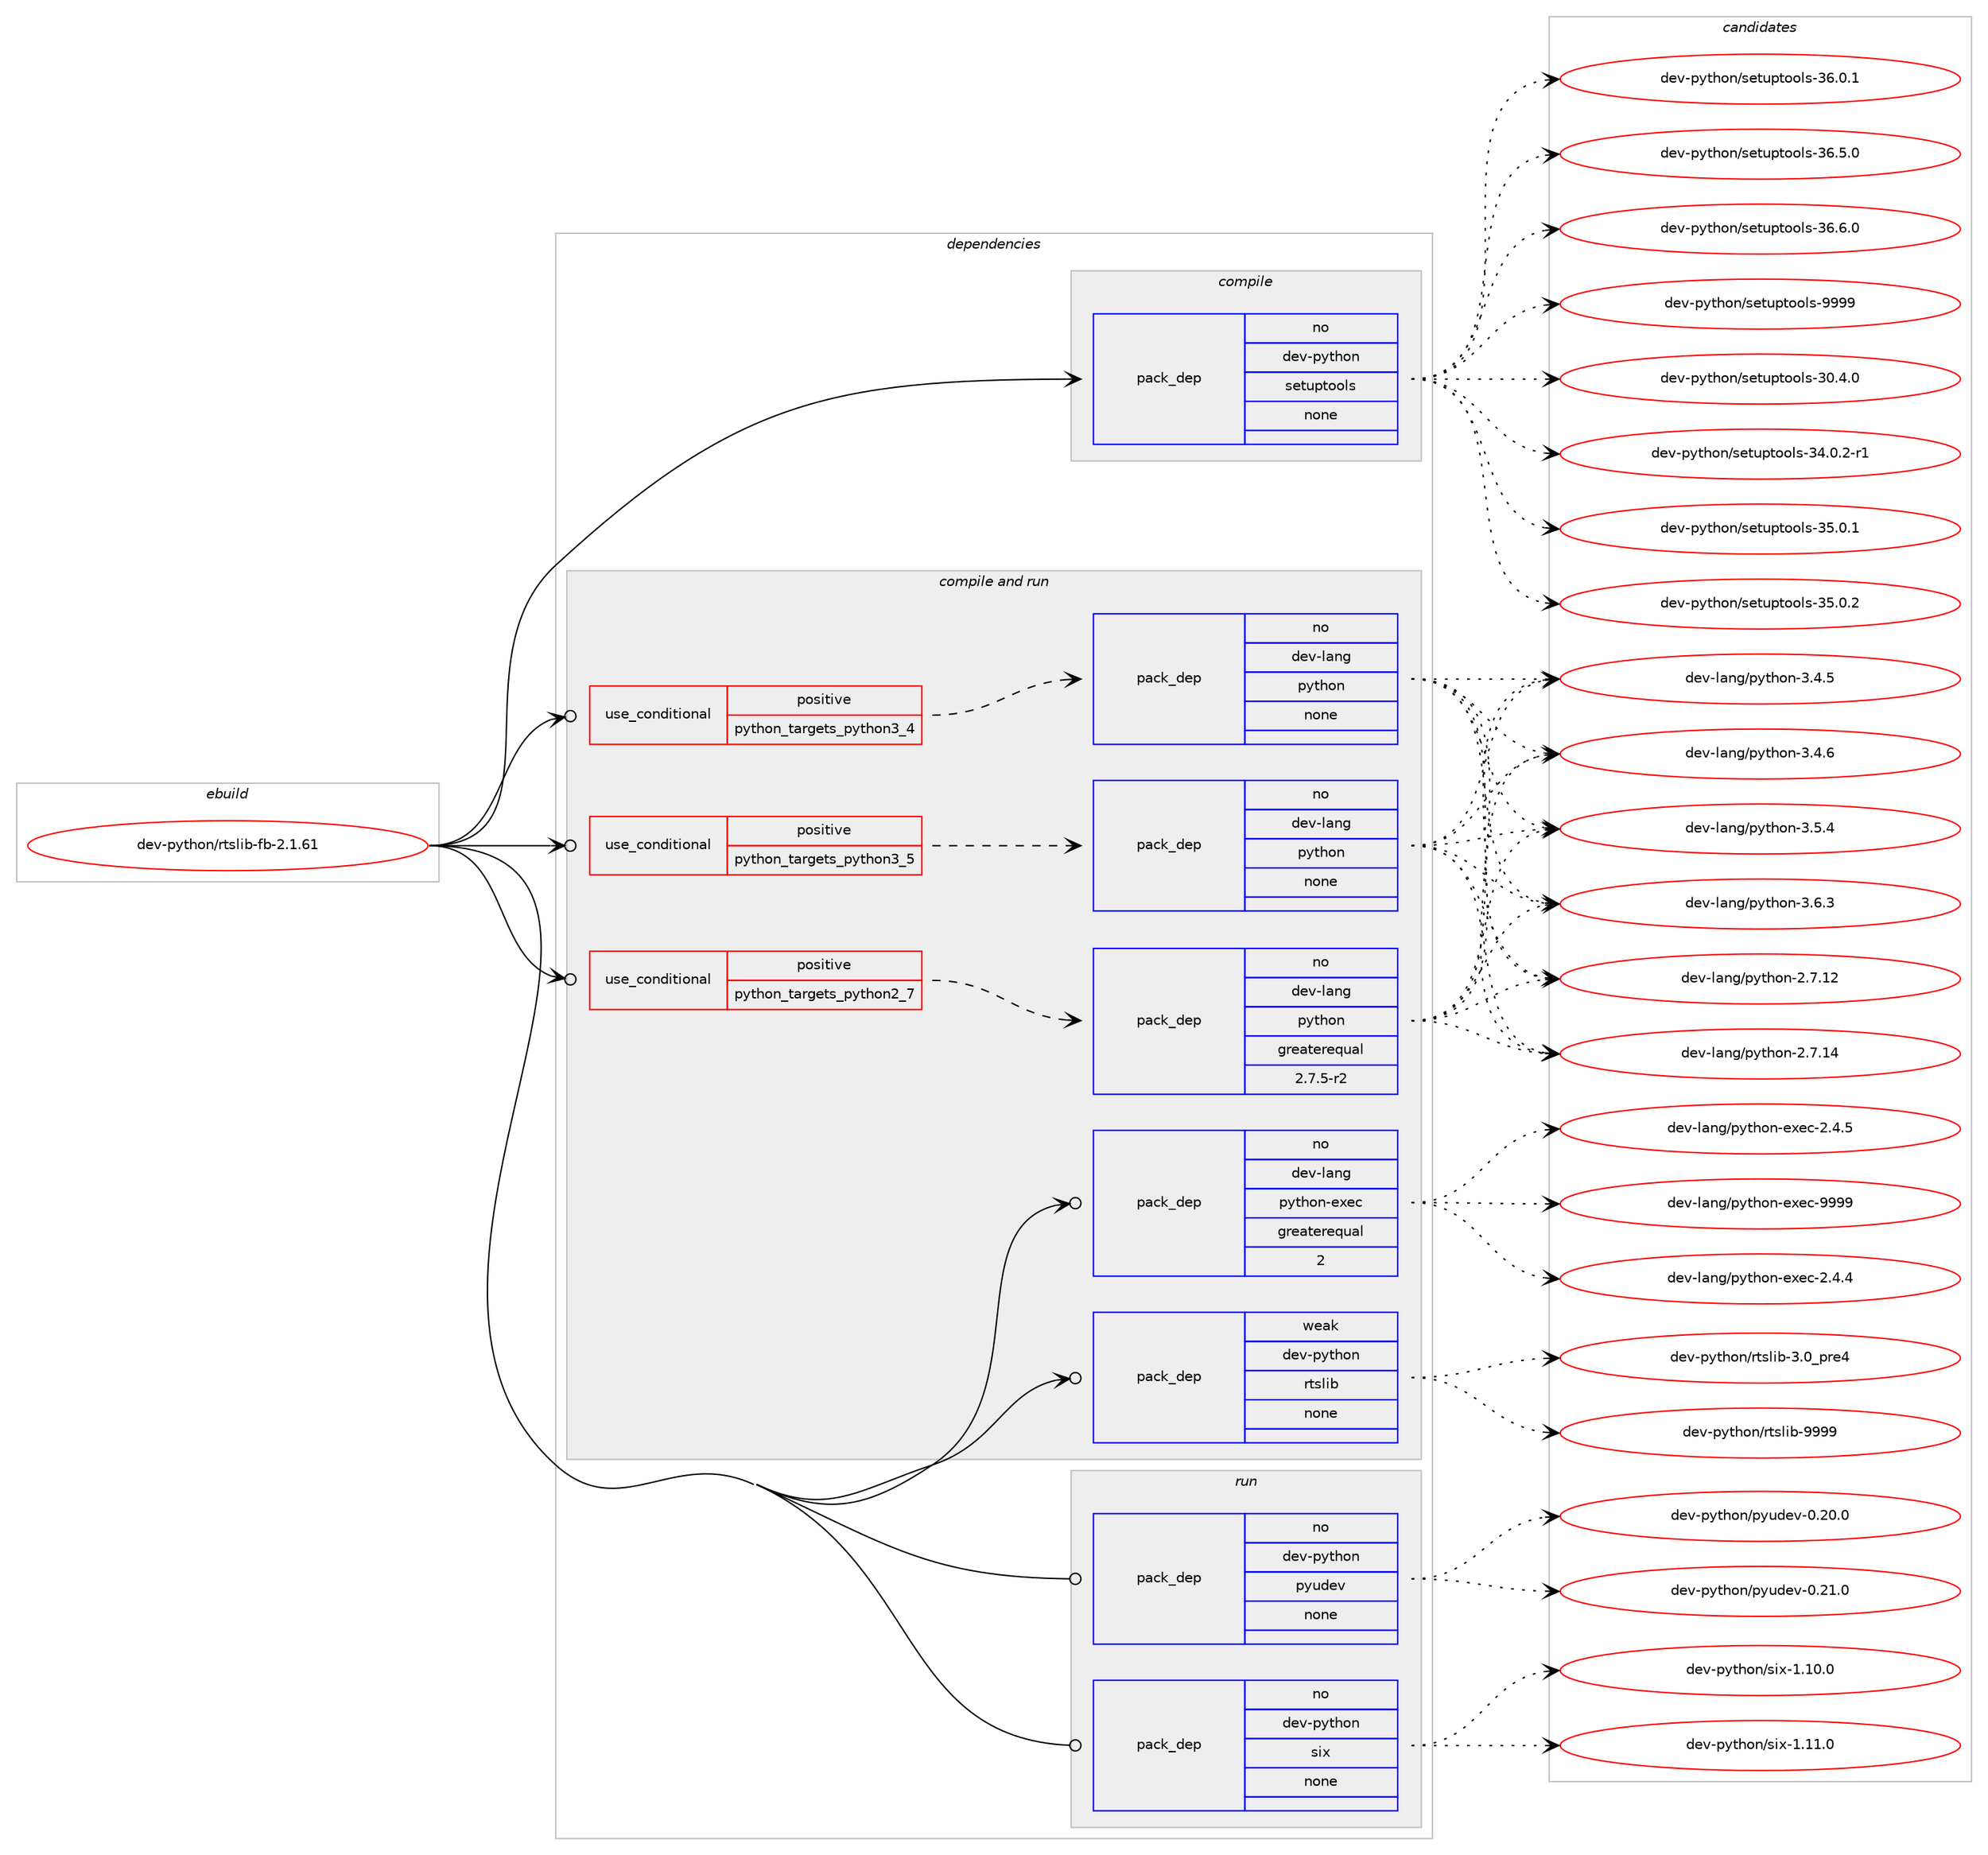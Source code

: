 digraph prolog {

# *************
# Graph options
# *************

newrank=true;
concentrate=true;
compound=true;
graph [rankdir=LR,fontname=Helvetica,fontsize=10,ranksep=1.5];#, ranksep=2.5, nodesep=0.2];
edge  [arrowhead=vee];
node  [fontname=Helvetica,fontsize=10];

# **********
# The ebuild
# **********

subgraph cluster_leftcol {
color=gray;
rank=same;
label=<<i>ebuild</i>>;
id [label="dev-python/rtslib-fb-2.1.61", color=red, width=4, href="../dev-python/rtslib-fb-2.1.61.svg"];
}

# ****************
# The dependencies
# ****************

subgraph cluster_midcol {
color=gray;
label=<<i>dependencies</i>>;
subgraph cluster_compile {
fillcolor="#eeeeee";
style=filled;
label=<<i>compile</i>>;
subgraph pack141031 {
dependency186291 [label=<<TABLE BORDER="0" CELLBORDER="1" CELLSPACING="0" CELLPADDING="4" WIDTH="220"><TR><TD ROWSPAN="6" CELLPADDING="30">pack_dep</TD></TR><TR><TD WIDTH="110">no</TD></TR><TR><TD>dev-python</TD></TR><TR><TD>setuptools</TD></TR><TR><TD>none</TD></TR><TR><TD></TD></TR></TABLE>>, shape=none, color=blue];
}
id:e -> dependency186291:w [weight=20,style="solid",arrowhead="vee"];
}
subgraph cluster_compileandrun {
fillcolor="#eeeeee";
style=filled;
label=<<i>compile and run</i>>;
subgraph cond41306 {
dependency186292 [label=<<TABLE BORDER="0" CELLBORDER="1" CELLSPACING="0" CELLPADDING="4"><TR><TD ROWSPAN="3" CELLPADDING="10">use_conditional</TD></TR><TR><TD>positive</TD></TR><TR><TD>python_targets_python2_7</TD></TR></TABLE>>, shape=none, color=red];
subgraph pack141032 {
dependency186293 [label=<<TABLE BORDER="0" CELLBORDER="1" CELLSPACING="0" CELLPADDING="4" WIDTH="220"><TR><TD ROWSPAN="6" CELLPADDING="30">pack_dep</TD></TR><TR><TD WIDTH="110">no</TD></TR><TR><TD>dev-lang</TD></TR><TR><TD>python</TD></TR><TR><TD>greaterequal</TD></TR><TR><TD>2.7.5-r2</TD></TR></TABLE>>, shape=none, color=blue];
}
dependency186292:e -> dependency186293:w [weight=20,style="dashed",arrowhead="vee"];
}
id:e -> dependency186292:w [weight=20,style="solid",arrowhead="odotvee"];
subgraph cond41307 {
dependency186294 [label=<<TABLE BORDER="0" CELLBORDER="1" CELLSPACING="0" CELLPADDING="4"><TR><TD ROWSPAN="3" CELLPADDING="10">use_conditional</TD></TR><TR><TD>positive</TD></TR><TR><TD>python_targets_python3_4</TD></TR></TABLE>>, shape=none, color=red];
subgraph pack141033 {
dependency186295 [label=<<TABLE BORDER="0" CELLBORDER="1" CELLSPACING="0" CELLPADDING="4" WIDTH="220"><TR><TD ROWSPAN="6" CELLPADDING="30">pack_dep</TD></TR><TR><TD WIDTH="110">no</TD></TR><TR><TD>dev-lang</TD></TR><TR><TD>python</TD></TR><TR><TD>none</TD></TR><TR><TD></TD></TR></TABLE>>, shape=none, color=blue];
}
dependency186294:e -> dependency186295:w [weight=20,style="dashed",arrowhead="vee"];
}
id:e -> dependency186294:w [weight=20,style="solid",arrowhead="odotvee"];
subgraph cond41308 {
dependency186296 [label=<<TABLE BORDER="0" CELLBORDER="1" CELLSPACING="0" CELLPADDING="4"><TR><TD ROWSPAN="3" CELLPADDING="10">use_conditional</TD></TR><TR><TD>positive</TD></TR><TR><TD>python_targets_python3_5</TD></TR></TABLE>>, shape=none, color=red];
subgraph pack141034 {
dependency186297 [label=<<TABLE BORDER="0" CELLBORDER="1" CELLSPACING="0" CELLPADDING="4" WIDTH="220"><TR><TD ROWSPAN="6" CELLPADDING="30">pack_dep</TD></TR><TR><TD WIDTH="110">no</TD></TR><TR><TD>dev-lang</TD></TR><TR><TD>python</TD></TR><TR><TD>none</TD></TR><TR><TD></TD></TR></TABLE>>, shape=none, color=blue];
}
dependency186296:e -> dependency186297:w [weight=20,style="dashed",arrowhead="vee"];
}
id:e -> dependency186296:w [weight=20,style="solid",arrowhead="odotvee"];
subgraph pack141035 {
dependency186298 [label=<<TABLE BORDER="0" CELLBORDER="1" CELLSPACING="0" CELLPADDING="4" WIDTH="220"><TR><TD ROWSPAN="6" CELLPADDING="30">pack_dep</TD></TR><TR><TD WIDTH="110">no</TD></TR><TR><TD>dev-lang</TD></TR><TR><TD>python-exec</TD></TR><TR><TD>greaterequal</TD></TR><TR><TD>2</TD></TR></TABLE>>, shape=none, color=blue];
}
id:e -> dependency186298:w [weight=20,style="solid",arrowhead="odotvee"];
subgraph pack141036 {
dependency186299 [label=<<TABLE BORDER="0" CELLBORDER="1" CELLSPACING="0" CELLPADDING="4" WIDTH="220"><TR><TD ROWSPAN="6" CELLPADDING="30">pack_dep</TD></TR><TR><TD WIDTH="110">weak</TD></TR><TR><TD>dev-python</TD></TR><TR><TD>rtslib</TD></TR><TR><TD>none</TD></TR><TR><TD></TD></TR></TABLE>>, shape=none, color=blue];
}
id:e -> dependency186299:w [weight=20,style="solid",arrowhead="odotvee"];
}
subgraph cluster_run {
fillcolor="#eeeeee";
style=filled;
label=<<i>run</i>>;
subgraph pack141037 {
dependency186300 [label=<<TABLE BORDER="0" CELLBORDER="1" CELLSPACING="0" CELLPADDING="4" WIDTH="220"><TR><TD ROWSPAN="6" CELLPADDING="30">pack_dep</TD></TR><TR><TD WIDTH="110">no</TD></TR><TR><TD>dev-python</TD></TR><TR><TD>pyudev</TD></TR><TR><TD>none</TD></TR><TR><TD></TD></TR></TABLE>>, shape=none, color=blue];
}
id:e -> dependency186300:w [weight=20,style="solid",arrowhead="odot"];
subgraph pack141038 {
dependency186301 [label=<<TABLE BORDER="0" CELLBORDER="1" CELLSPACING="0" CELLPADDING="4" WIDTH="220"><TR><TD ROWSPAN="6" CELLPADDING="30">pack_dep</TD></TR><TR><TD WIDTH="110">no</TD></TR><TR><TD>dev-python</TD></TR><TR><TD>six</TD></TR><TR><TD>none</TD></TR><TR><TD></TD></TR></TABLE>>, shape=none, color=blue];
}
id:e -> dependency186301:w [weight=20,style="solid",arrowhead="odot"];
}
}

# **************
# The candidates
# **************

subgraph cluster_choices {
rank=same;
color=gray;
label=<<i>candidates</i>>;

subgraph choice141031 {
color=black;
nodesep=1;
choice100101118451121211161041111104711510111611711211611111110811545514846524648 [label="dev-python/setuptools-30.4.0", color=red, width=4,href="../dev-python/setuptools-30.4.0.svg"];
choice1001011184511212111610411111047115101116117112116111111108115455152464846504511449 [label="dev-python/setuptools-34.0.2-r1", color=red, width=4,href="../dev-python/setuptools-34.0.2-r1.svg"];
choice100101118451121211161041111104711510111611711211611111110811545515346484649 [label="dev-python/setuptools-35.0.1", color=red, width=4,href="../dev-python/setuptools-35.0.1.svg"];
choice100101118451121211161041111104711510111611711211611111110811545515346484650 [label="dev-python/setuptools-35.0.2", color=red, width=4,href="../dev-python/setuptools-35.0.2.svg"];
choice100101118451121211161041111104711510111611711211611111110811545515446484649 [label="dev-python/setuptools-36.0.1", color=red, width=4,href="../dev-python/setuptools-36.0.1.svg"];
choice100101118451121211161041111104711510111611711211611111110811545515446534648 [label="dev-python/setuptools-36.5.0", color=red, width=4,href="../dev-python/setuptools-36.5.0.svg"];
choice100101118451121211161041111104711510111611711211611111110811545515446544648 [label="dev-python/setuptools-36.6.0", color=red, width=4,href="../dev-python/setuptools-36.6.0.svg"];
choice10010111845112121116104111110471151011161171121161111111081154557575757 [label="dev-python/setuptools-9999", color=red, width=4,href="../dev-python/setuptools-9999.svg"];
dependency186291:e -> choice100101118451121211161041111104711510111611711211611111110811545514846524648:w [style=dotted,weight="100"];
dependency186291:e -> choice1001011184511212111610411111047115101116117112116111111108115455152464846504511449:w [style=dotted,weight="100"];
dependency186291:e -> choice100101118451121211161041111104711510111611711211611111110811545515346484649:w [style=dotted,weight="100"];
dependency186291:e -> choice100101118451121211161041111104711510111611711211611111110811545515346484650:w [style=dotted,weight="100"];
dependency186291:e -> choice100101118451121211161041111104711510111611711211611111110811545515446484649:w [style=dotted,weight="100"];
dependency186291:e -> choice100101118451121211161041111104711510111611711211611111110811545515446534648:w [style=dotted,weight="100"];
dependency186291:e -> choice100101118451121211161041111104711510111611711211611111110811545515446544648:w [style=dotted,weight="100"];
dependency186291:e -> choice10010111845112121116104111110471151011161171121161111111081154557575757:w [style=dotted,weight="100"];
}
subgraph choice141032 {
color=black;
nodesep=1;
choice10010111845108971101034711212111610411111045504655464950 [label="dev-lang/python-2.7.12", color=red, width=4,href="../dev-lang/python-2.7.12.svg"];
choice10010111845108971101034711212111610411111045504655464952 [label="dev-lang/python-2.7.14", color=red, width=4,href="../dev-lang/python-2.7.14.svg"];
choice100101118451089711010347112121116104111110455146524653 [label="dev-lang/python-3.4.5", color=red, width=4,href="../dev-lang/python-3.4.5.svg"];
choice100101118451089711010347112121116104111110455146524654 [label="dev-lang/python-3.4.6", color=red, width=4,href="../dev-lang/python-3.4.6.svg"];
choice100101118451089711010347112121116104111110455146534652 [label="dev-lang/python-3.5.4", color=red, width=4,href="../dev-lang/python-3.5.4.svg"];
choice100101118451089711010347112121116104111110455146544651 [label="dev-lang/python-3.6.3", color=red, width=4,href="../dev-lang/python-3.6.3.svg"];
dependency186293:e -> choice10010111845108971101034711212111610411111045504655464950:w [style=dotted,weight="100"];
dependency186293:e -> choice10010111845108971101034711212111610411111045504655464952:w [style=dotted,weight="100"];
dependency186293:e -> choice100101118451089711010347112121116104111110455146524653:w [style=dotted,weight="100"];
dependency186293:e -> choice100101118451089711010347112121116104111110455146524654:w [style=dotted,weight="100"];
dependency186293:e -> choice100101118451089711010347112121116104111110455146534652:w [style=dotted,weight="100"];
dependency186293:e -> choice100101118451089711010347112121116104111110455146544651:w [style=dotted,weight="100"];
}
subgraph choice141033 {
color=black;
nodesep=1;
choice10010111845108971101034711212111610411111045504655464950 [label="dev-lang/python-2.7.12", color=red, width=4,href="../dev-lang/python-2.7.12.svg"];
choice10010111845108971101034711212111610411111045504655464952 [label="dev-lang/python-2.7.14", color=red, width=4,href="../dev-lang/python-2.7.14.svg"];
choice100101118451089711010347112121116104111110455146524653 [label="dev-lang/python-3.4.5", color=red, width=4,href="../dev-lang/python-3.4.5.svg"];
choice100101118451089711010347112121116104111110455146524654 [label="dev-lang/python-3.4.6", color=red, width=4,href="../dev-lang/python-3.4.6.svg"];
choice100101118451089711010347112121116104111110455146534652 [label="dev-lang/python-3.5.4", color=red, width=4,href="../dev-lang/python-3.5.4.svg"];
choice100101118451089711010347112121116104111110455146544651 [label="dev-lang/python-3.6.3", color=red, width=4,href="../dev-lang/python-3.6.3.svg"];
dependency186295:e -> choice10010111845108971101034711212111610411111045504655464950:w [style=dotted,weight="100"];
dependency186295:e -> choice10010111845108971101034711212111610411111045504655464952:w [style=dotted,weight="100"];
dependency186295:e -> choice100101118451089711010347112121116104111110455146524653:w [style=dotted,weight="100"];
dependency186295:e -> choice100101118451089711010347112121116104111110455146524654:w [style=dotted,weight="100"];
dependency186295:e -> choice100101118451089711010347112121116104111110455146534652:w [style=dotted,weight="100"];
dependency186295:e -> choice100101118451089711010347112121116104111110455146544651:w [style=dotted,weight="100"];
}
subgraph choice141034 {
color=black;
nodesep=1;
choice10010111845108971101034711212111610411111045504655464950 [label="dev-lang/python-2.7.12", color=red, width=4,href="../dev-lang/python-2.7.12.svg"];
choice10010111845108971101034711212111610411111045504655464952 [label="dev-lang/python-2.7.14", color=red, width=4,href="../dev-lang/python-2.7.14.svg"];
choice100101118451089711010347112121116104111110455146524653 [label="dev-lang/python-3.4.5", color=red, width=4,href="../dev-lang/python-3.4.5.svg"];
choice100101118451089711010347112121116104111110455146524654 [label="dev-lang/python-3.4.6", color=red, width=4,href="../dev-lang/python-3.4.6.svg"];
choice100101118451089711010347112121116104111110455146534652 [label="dev-lang/python-3.5.4", color=red, width=4,href="../dev-lang/python-3.5.4.svg"];
choice100101118451089711010347112121116104111110455146544651 [label="dev-lang/python-3.6.3", color=red, width=4,href="../dev-lang/python-3.6.3.svg"];
dependency186297:e -> choice10010111845108971101034711212111610411111045504655464950:w [style=dotted,weight="100"];
dependency186297:e -> choice10010111845108971101034711212111610411111045504655464952:w [style=dotted,weight="100"];
dependency186297:e -> choice100101118451089711010347112121116104111110455146524653:w [style=dotted,weight="100"];
dependency186297:e -> choice100101118451089711010347112121116104111110455146524654:w [style=dotted,weight="100"];
dependency186297:e -> choice100101118451089711010347112121116104111110455146534652:w [style=dotted,weight="100"];
dependency186297:e -> choice100101118451089711010347112121116104111110455146544651:w [style=dotted,weight="100"];
}
subgraph choice141035 {
color=black;
nodesep=1;
choice1001011184510897110103471121211161041111104510112010199455046524652 [label="dev-lang/python-exec-2.4.4", color=red, width=4,href="../dev-lang/python-exec-2.4.4.svg"];
choice1001011184510897110103471121211161041111104510112010199455046524653 [label="dev-lang/python-exec-2.4.5", color=red, width=4,href="../dev-lang/python-exec-2.4.5.svg"];
choice10010111845108971101034711212111610411111045101120101994557575757 [label="dev-lang/python-exec-9999", color=red, width=4,href="../dev-lang/python-exec-9999.svg"];
dependency186298:e -> choice1001011184510897110103471121211161041111104510112010199455046524652:w [style=dotted,weight="100"];
dependency186298:e -> choice1001011184510897110103471121211161041111104510112010199455046524653:w [style=dotted,weight="100"];
dependency186298:e -> choice10010111845108971101034711212111610411111045101120101994557575757:w [style=dotted,weight="100"];
}
subgraph choice141036 {
color=black;
nodesep=1;
choice100101118451121211161041111104711411611510810598455146489511211410152 [label="dev-python/rtslib-3.0_pre4", color=red, width=4,href="../dev-python/rtslib-3.0_pre4.svg"];
choice1001011184511212111610411111047114116115108105984557575757 [label="dev-python/rtslib-9999", color=red, width=4,href="../dev-python/rtslib-9999.svg"];
dependency186299:e -> choice100101118451121211161041111104711411611510810598455146489511211410152:w [style=dotted,weight="100"];
dependency186299:e -> choice1001011184511212111610411111047114116115108105984557575757:w [style=dotted,weight="100"];
}
subgraph choice141037 {
color=black;
nodesep=1;
choice100101118451121211161041111104711212111710010111845484650484648 [label="dev-python/pyudev-0.20.0", color=red, width=4,href="../dev-python/pyudev-0.20.0.svg"];
choice100101118451121211161041111104711212111710010111845484650494648 [label="dev-python/pyudev-0.21.0", color=red, width=4,href="../dev-python/pyudev-0.21.0.svg"];
dependency186300:e -> choice100101118451121211161041111104711212111710010111845484650484648:w [style=dotted,weight="100"];
dependency186300:e -> choice100101118451121211161041111104711212111710010111845484650494648:w [style=dotted,weight="100"];
}
subgraph choice141038 {
color=black;
nodesep=1;
choice100101118451121211161041111104711510512045494649484648 [label="dev-python/six-1.10.0", color=red, width=4,href="../dev-python/six-1.10.0.svg"];
choice100101118451121211161041111104711510512045494649494648 [label="dev-python/six-1.11.0", color=red, width=4,href="../dev-python/six-1.11.0.svg"];
dependency186301:e -> choice100101118451121211161041111104711510512045494649484648:w [style=dotted,weight="100"];
dependency186301:e -> choice100101118451121211161041111104711510512045494649494648:w [style=dotted,weight="100"];
}
}

}
